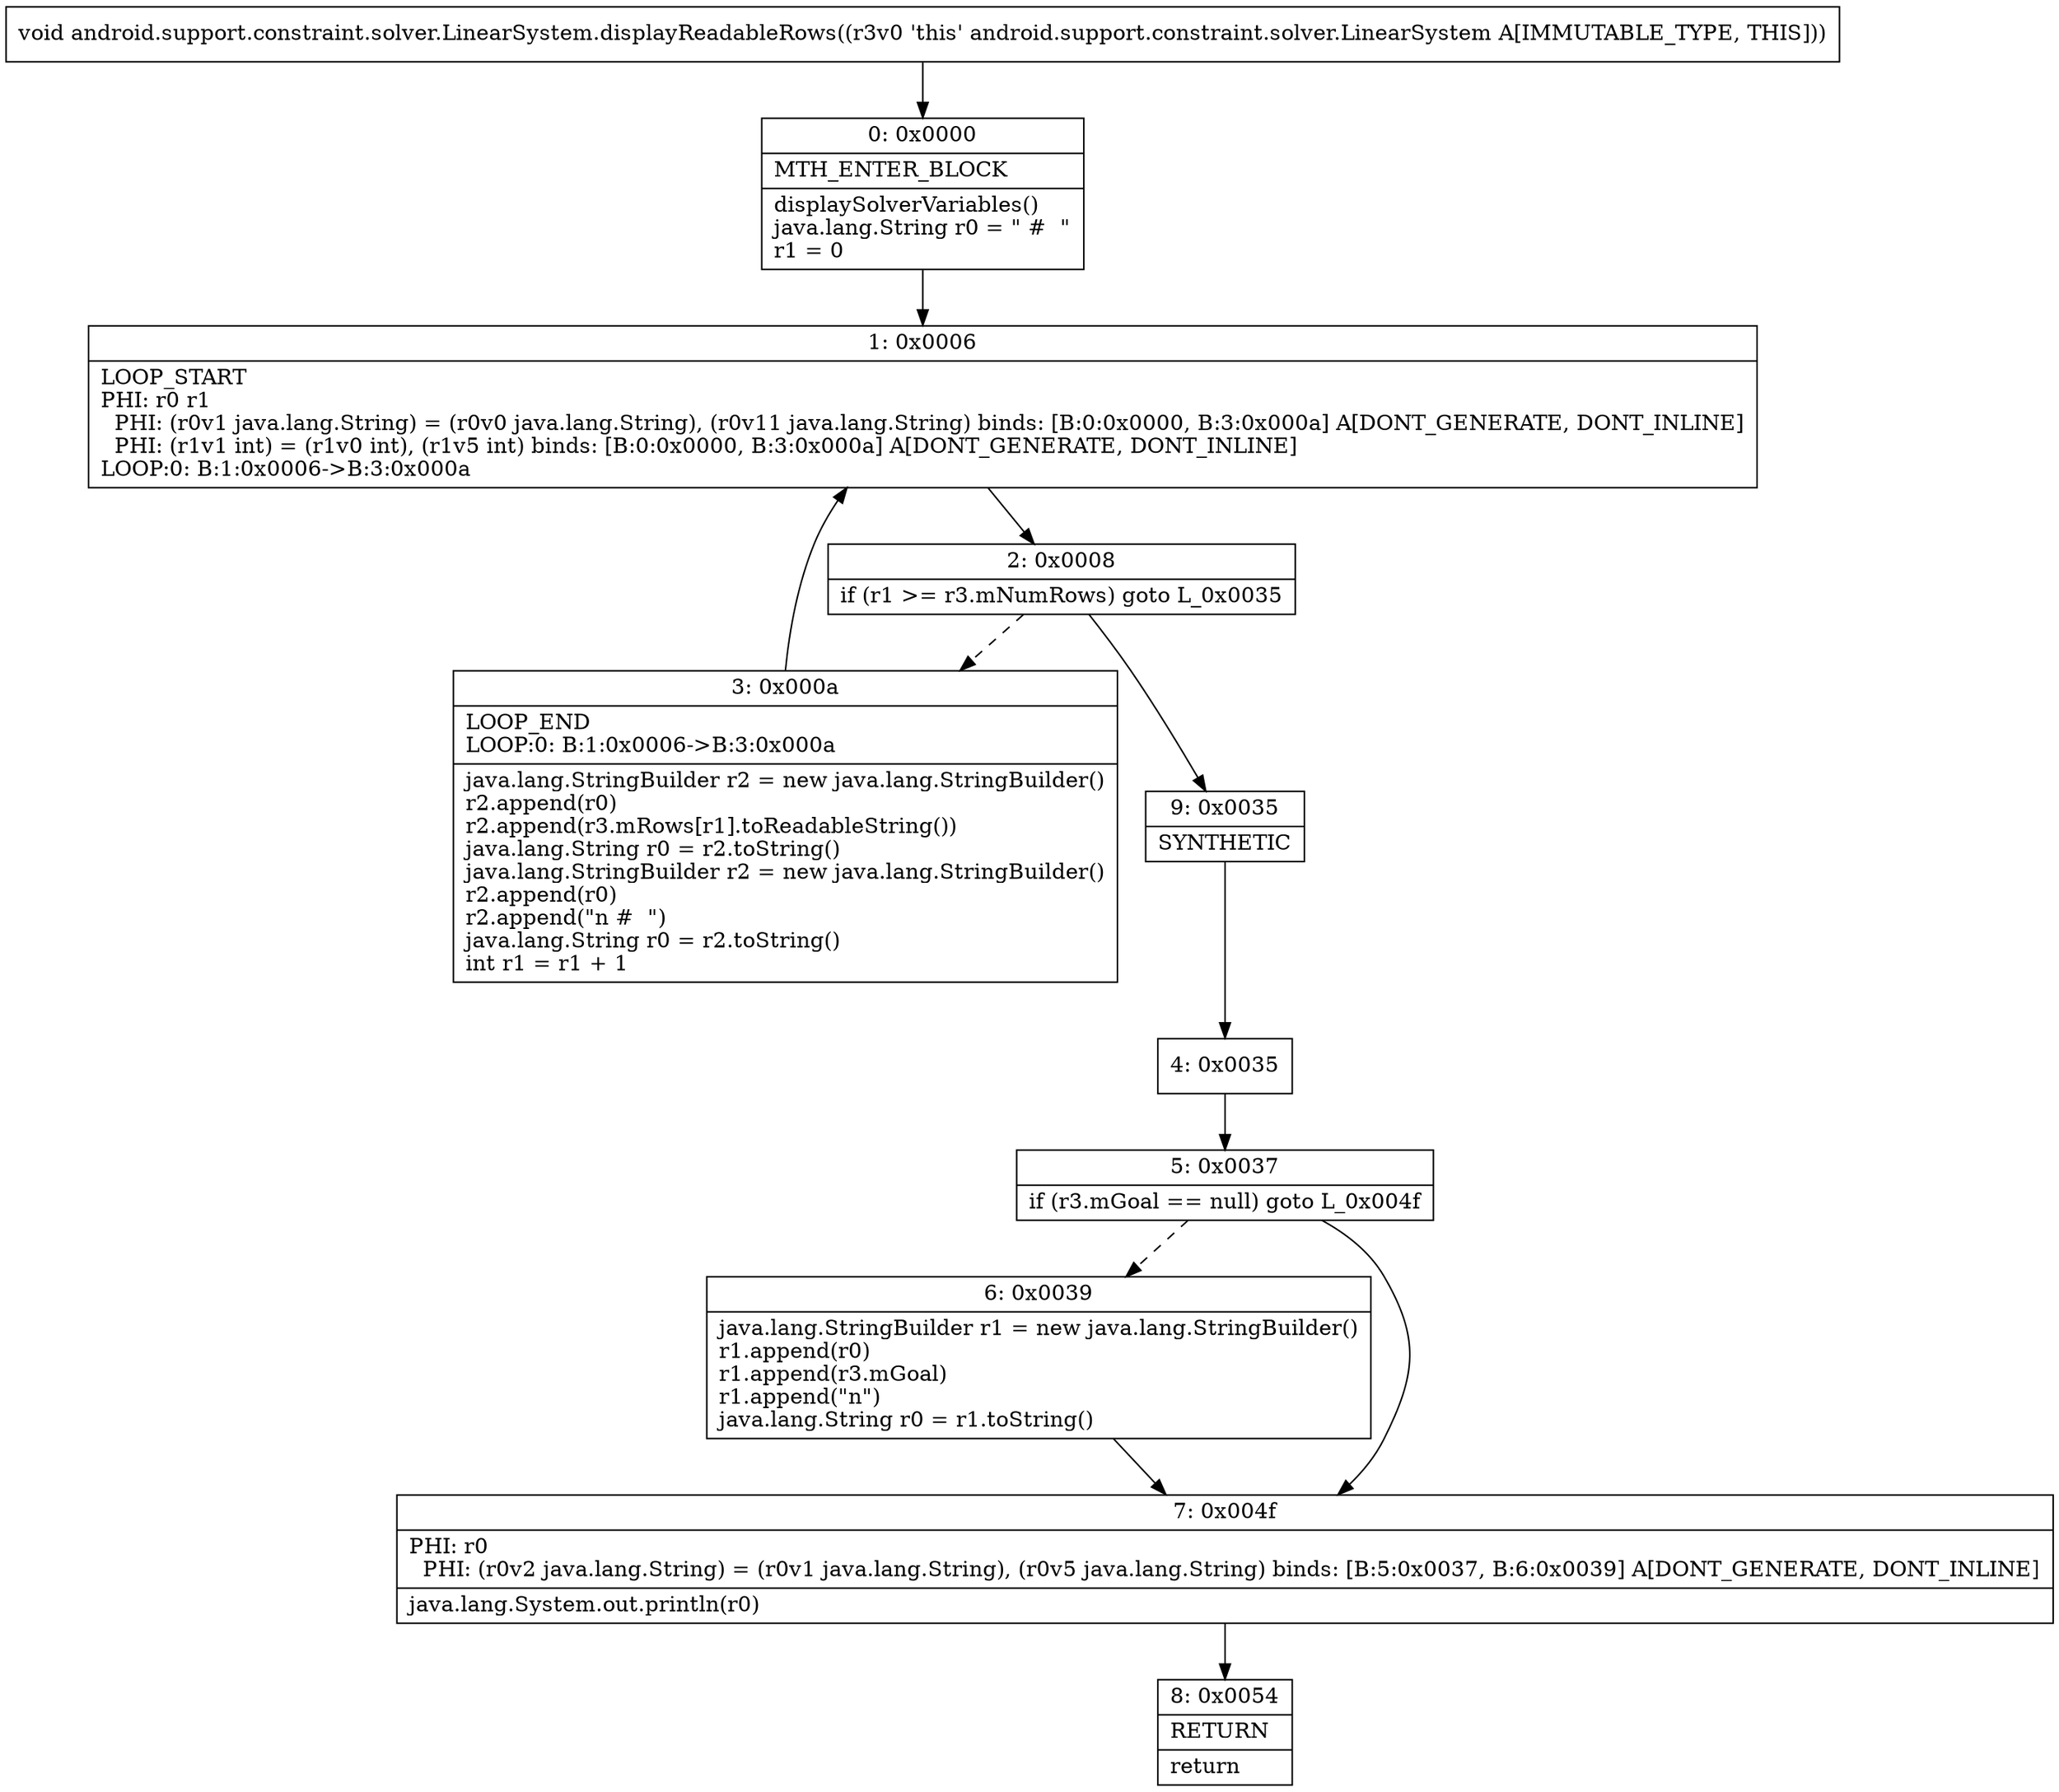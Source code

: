 digraph "CFG forandroid.support.constraint.solver.LinearSystem.displayReadableRows()V" {
Node_0 [shape=record,label="{0\:\ 0x0000|MTH_ENTER_BLOCK\l|displaySolverVariables()\ljava.lang.String r0 = \" #  \"\lr1 = 0\l}"];
Node_1 [shape=record,label="{1\:\ 0x0006|LOOP_START\lPHI: r0 r1 \l  PHI: (r0v1 java.lang.String) = (r0v0 java.lang.String), (r0v11 java.lang.String) binds: [B:0:0x0000, B:3:0x000a] A[DONT_GENERATE, DONT_INLINE]\l  PHI: (r1v1 int) = (r1v0 int), (r1v5 int) binds: [B:0:0x0000, B:3:0x000a] A[DONT_GENERATE, DONT_INLINE]\lLOOP:0: B:1:0x0006\-\>B:3:0x000a\l}"];
Node_2 [shape=record,label="{2\:\ 0x0008|if (r1 \>= r3.mNumRows) goto L_0x0035\l}"];
Node_3 [shape=record,label="{3\:\ 0x000a|LOOP_END\lLOOP:0: B:1:0x0006\-\>B:3:0x000a\l|java.lang.StringBuilder r2 = new java.lang.StringBuilder()\lr2.append(r0)\lr2.append(r3.mRows[r1].toReadableString())\ljava.lang.String r0 = r2.toString()\ljava.lang.StringBuilder r2 = new java.lang.StringBuilder()\lr2.append(r0)\lr2.append(\"n #  \")\ljava.lang.String r0 = r2.toString()\lint r1 = r1 + 1\l}"];
Node_4 [shape=record,label="{4\:\ 0x0035}"];
Node_5 [shape=record,label="{5\:\ 0x0037|if (r3.mGoal == null) goto L_0x004f\l}"];
Node_6 [shape=record,label="{6\:\ 0x0039|java.lang.StringBuilder r1 = new java.lang.StringBuilder()\lr1.append(r0)\lr1.append(r3.mGoal)\lr1.append(\"n\")\ljava.lang.String r0 = r1.toString()\l}"];
Node_7 [shape=record,label="{7\:\ 0x004f|PHI: r0 \l  PHI: (r0v2 java.lang.String) = (r0v1 java.lang.String), (r0v5 java.lang.String) binds: [B:5:0x0037, B:6:0x0039] A[DONT_GENERATE, DONT_INLINE]\l|java.lang.System.out.println(r0)\l}"];
Node_8 [shape=record,label="{8\:\ 0x0054|RETURN\l|return\l}"];
Node_9 [shape=record,label="{9\:\ 0x0035|SYNTHETIC\l}"];
MethodNode[shape=record,label="{void android.support.constraint.solver.LinearSystem.displayReadableRows((r3v0 'this' android.support.constraint.solver.LinearSystem A[IMMUTABLE_TYPE, THIS])) }"];
MethodNode -> Node_0;
Node_0 -> Node_1;
Node_1 -> Node_2;
Node_2 -> Node_3[style=dashed];
Node_2 -> Node_9;
Node_3 -> Node_1;
Node_4 -> Node_5;
Node_5 -> Node_6[style=dashed];
Node_5 -> Node_7;
Node_6 -> Node_7;
Node_7 -> Node_8;
Node_9 -> Node_4;
}

